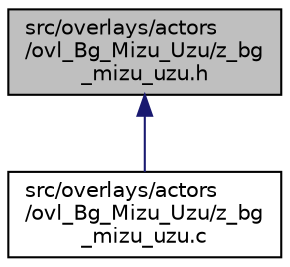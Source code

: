 digraph "src/overlays/actors/ovl_Bg_Mizu_Uzu/z_bg_mizu_uzu.h"
{
 // LATEX_PDF_SIZE
  edge [fontname="Helvetica",fontsize="10",labelfontname="Helvetica",labelfontsize="10"];
  node [fontname="Helvetica",fontsize="10",shape=record];
  Node1 [label="src/overlays/actors\l/ovl_Bg_Mizu_Uzu/z_bg\l_mizu_uzu.h",height=0.2,width=0.4,color="black", fillcolor="grey75", style="filled", fontcolor="black",tooltip=" "];
  Node1 -> Node2 [dir="back",color="midnightblue",fontsize="10",style="solid",fontname="Helvetica"];
  Node2 [label="src/overlays/actors\l/ovl_Bg_Mizu_Uzu/z_bg\l_mizu_uzu.c",height=0.2,width=0.4,color="black", fillcolor="white", style="filled",URL="$dd/d30/z__bg__mizu__uzu_8c.html",tooltip=" "];
}
